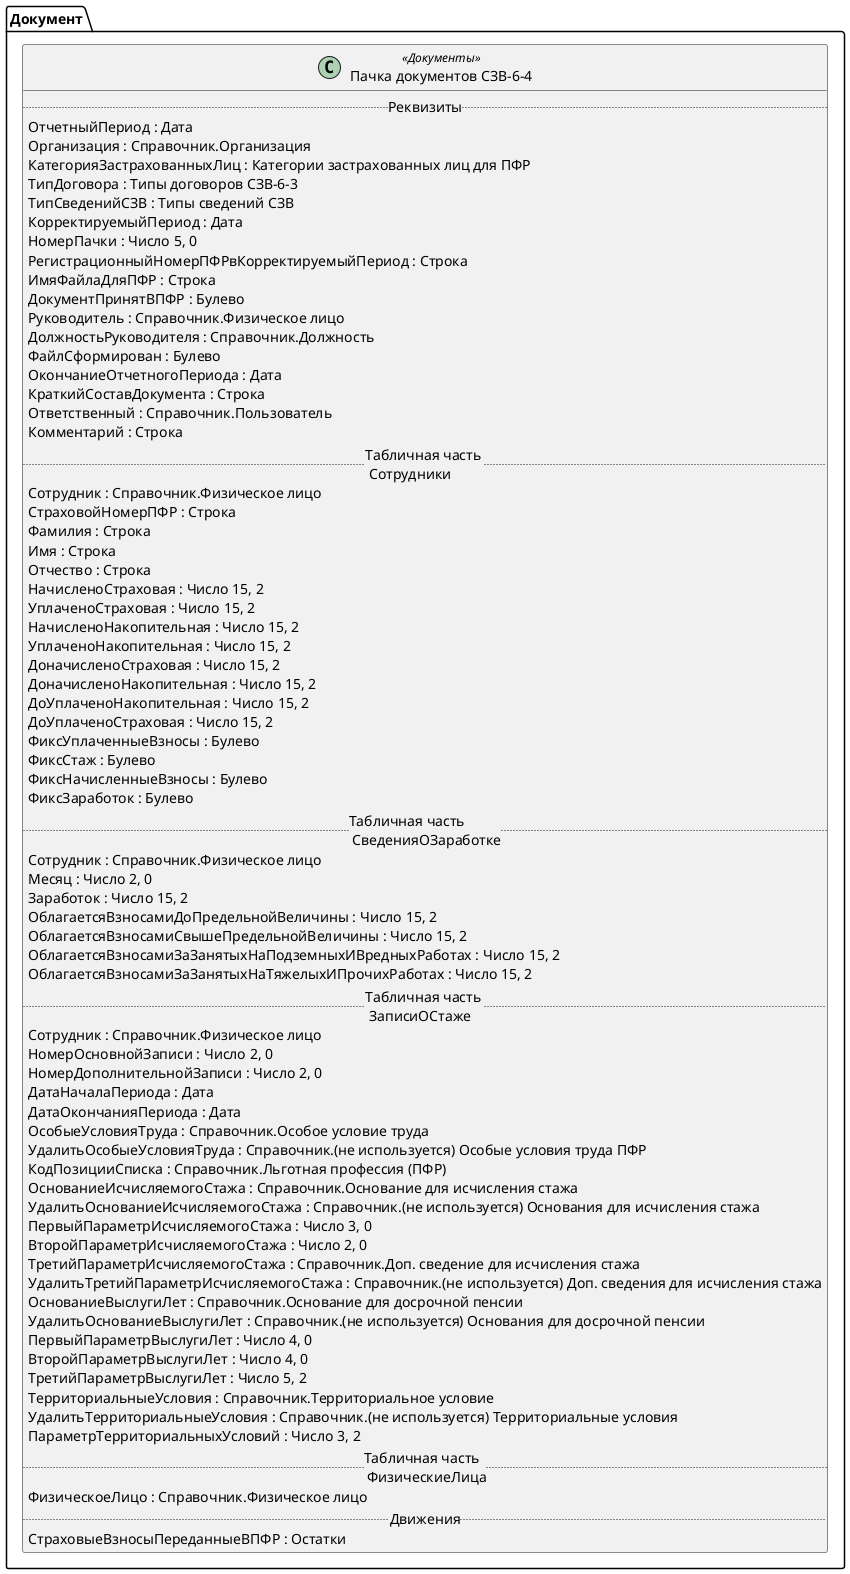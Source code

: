 ﻿@startuml ПачкаДокументовСЗВ_6_4
'!include templates.wsd
'..\include templates.wsd
class Документ.ПачкаДокументовСЗВ_6_4 as "Пачка документов СЗВ-6-4" <<Документы>>
{
..Реквизиты..
ОтчетныйПериод : Дата
Организация : Справочник.Организация
КатегорияЗастрахованныхЛиц : Категории застрахованных лиц для ПФР
ТипДоговора : Типы договоров СЗВ-6-3
ТипСведенийСЗВ : Типы сведений СЗВ
КорректируемыйПериод : Дата
НомерПачки : Число 5, 0
РегистрационныйНомерПФРвКорректируемыйПериод : Строка
ИмяФайлаДляПФР : Строка
ДокументПринятВПФР : Булево
Руководитель : Справочник.Физическое лицо
ДолжностьРуководителя : Справочник.Должность
ФайлСформирован : Булево
ОкончаниеОтчетногоПериода : Дата
КраткийСоставДокумента : Строка
Ответственный : Справочник.Пользователь
Комментарий : Строка
..Табличная часть \n Сотрудники..
Сотрудник : Справочник.Физическое лицо
СтраховойНомерПФР : Строка
Фамилия : Строка
Имя : Строка
Отчество : Строка
НачисленоСтраховая : Число 15, 2
УплаченоСтраховая : Число 15, 2
НачисленоНакопительная : Число 15, 2
УплаченоНакопительная : Число 15, 2
ДоначисленоСтраховая : Число 15, 2
ДоначисленоНакопительная : Число 15, 2
ДоУплаченоНакопительная : Число 15, 2
ДоУплаченоСтраховая : Число 15, 2
ФиксУплаченныеВзносы : Булево
ФиксСтаж : Булево
ФиксНачисленныеВзносы : Булево
ФиксЗаработок : Булево
..Табличная часть \n СведенияОЗаработке..
Сотрудник : Справочник.Физическое лицо
Месяц : Число 2, 0
Заработок : Число 15, 2
ОблагаетсяВзносамиДоПредельнойВеличины : Число 15, 2
ОблагаетсяВзносамиСвышеПредельнойВеличины : Число 15, 2
ОблагаетсяВзносамиЗаЗанятыхНаПодземныхИВредныхРаботах : Число 15, 2
ОблагаетсяВзносамиЗаЗанятыхНаТяжелыхИПрочихРаботах : Число 15, 2
..Табличная часть \n ЗаписиОСтаже..
Сотрудник : Справочник.Физическое лицо
НомерОсновнойЗаписи : Число 2, 0
НомерДополнительнойЗаписи : Число 2, 0
ДатаНачалаПериода : Дата
ДатаОкончанияПериода : Дата
ОсобыеУсловияТруда : Справочник.Особое условие труда
УдалитьОсобыеУсловияТруда : Справочник.(не используется) Особые условия труда ПФР
КодПозицииСписка : Справочник.Льготная профессия (ПФР)
ОснованиеИсчисляемогоСтажа : Справочник.Основание для исчисления стажа
УдалитьОснованиеИсчисляемогоСтажа : Справочник.(не используется) Основания для исчисления стажа
ПервыйПараметрИсчисляемогоСтажа : Число 3, 0
ВторойПараметрИсчисляемогоСтажа : Число 2, 0
ТретийПараметрИсчисляемогоСтажа : Справочник.Доп. сведение для исчисления стажа
УдалитьТретийПараметрИсчисляемогоСтажа : Справочник.(не используется) Доп. сведения для исчисления стажа
ОснованиеВыслугиЛет : Справочник.Основание для досрочной пенсии
УдалитьОснованиеВыслугиЛет : Справочник.(не используется) Основания для досрочной пенсии
ПервыйПараметрВыслугиЛет : Число 4, 0
ВторойПараметрВыслугиЛет : Число 4, 0
ТретийПараметрВыслугиЛет : Число 5, 2
ТерриториальныеУсловия : Справочник.Территориальное условие
УдалитьТерриториальныеУсловия : Справочник.(не используется) Территориальные условия
ПараметрТерриториальныхУсловий : Число 3, 2
..Табличная часть \n ФизическиеЛица..
ФизическоеЛицо : Справочник.Физическое лицо
..Движения..
СтраховыеВзносыПереданныеВПФР : Остатки
}
@enduml
